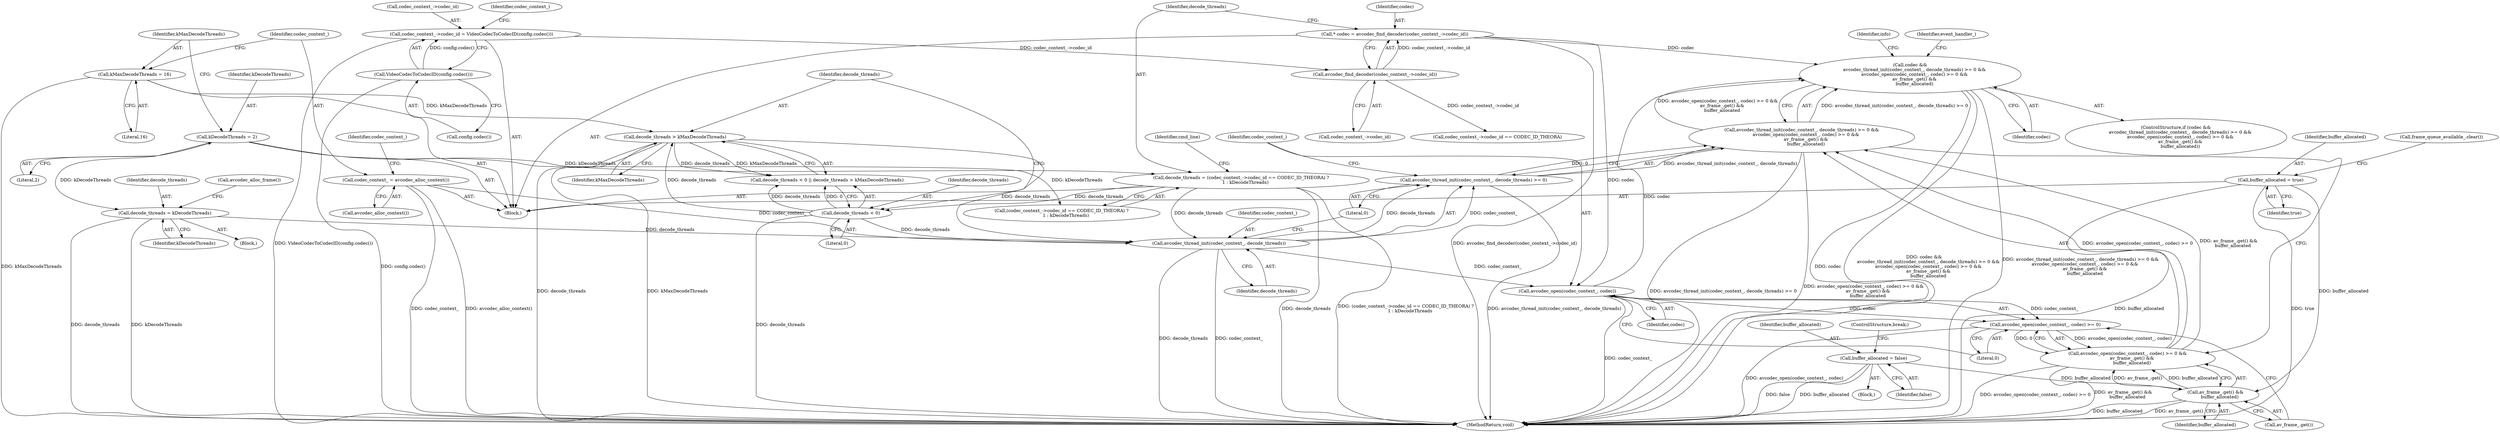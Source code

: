 digraph "0_Chrome_d304b5ec1b16766ea2cb552a27dc14df848d6a0e@API" {
"1000306" [label="(Call,codec &&\n      avcodec_thread_init(codec_context_, decode_threads) >= 0 &&\n      avcodec_open(codec_context_, codec) >= 0 &&\n      av_frame_.get() &&\n      buffer_allocated)"];
"1000186" [label="(Call,* codec = avcodec_find_decoder(codec_context_->codec_id))"];
"1000188" [label="(Call,avcodec_find_decoder(codec_context_->codec_id))"];
"1000127" [label="(Call,codec_context_->codec_id = VideoCodecToCodecID(config.codec()))"];
"1000131" [label="(Call,VideoCodecToCodecID(config.codec()))"];
"1000316" [label="(Call,avcodec_open(codec_context_, codec))"];
"1000310" [label="(Call,avcodec_thread_init(codec_context_, decode_threads))"];
"1000114" [label="(Call,codec_context_ = avcodec_alloc_context())"];
"1000222" [label="(Call,decode_threads > kMaxDecodeThreads)"];
"1000219" [label="(Call,decode_threads < 0)"];
"1000193" [label="(Call,decode_threads = (codec_context_->codec_id == CODEC_ID_THEORA) ?\n      1 : kDecodeThreads)"];
"1000107" [label="(Call,kDecodeThreads = 2)"];
"1000111" [label="(Call,kMaxDecodeThreads = 16)"];
"1000226" [label="(Call,decode_threads = kDecodeThreads)"];
"1000308" [label="(Call,avcodec_thread_init(codec_context_, decode_threads) >= 0 &&\n      avcodec_open(codec_context_, codec) >= 0 &&\n      av_frame_.get() &&\n      buffer_allocated)"];
"1000309" [label="(Call,avcodec_thread_init(codec_context_, decode_threads) >= 0)"];
"1000314" [label="(Call,avcodec_open(codec_context_, codec) >= 0 &&\n      av_frame_.get() &&\n      buffer_allocated)"];
"1000315" [label="(Call,avcodec_open(codec_context_, codec) >= 0)"];
"1000320" [label="(Call,av_frame_.get() &&\n      buffer_allocated)"];
"1000299" [label="(Call,buffer_allocated = false)"];
"1000271" [label="(Call,buffer_allocated = true)"];
"1000306" [label="(Call,codec &&\n      avcodec_thread_init(codec_context_, decode_threads) >= 0 &&\n      avcodec_open(codec_context_, codec) >= 0 &&\n      av_frame_.get() &&\n      buffer_allocated)"];
"1000334" [label="(MethodReturn,void)"];
"1000193" [label="(Call,decode_threads = (codec_context_->codec_id == CODEC_ID_THEORA) ?\n      1 : kDecodeThreads)"];
"1000219" [label="(Call,decode_threads < 0)"];
"1000218" [label="(Call,decode_threads < 0 || decode_threads > kMaxDecodeThreads)"];
"1000314" [label="(Call,avcodec_open(codec_context_, codec) >= 0 &&\n      av_frame_.get() &&\n      buffer_allocated)"];
"1000322" [label="(Identifier,buffer_allocated)"];
"1000221" [label="(Literal,0)"];
"1000274" [label="(Call,frame_queue_available_.clear())"];
"1000321" [label="(Call,av_frame_.get())"];
"1000111" [label="(Call,kMaxDecodeThreads = 16)"];
"1000113" [label="(Literal,16)"];
"1000119" [label="(Identifier,codec_context_)"];
"1000310" [label="(Call,avcodec_thread_init(codec_context_, decode_threads))"];
"1000311" [label="(Identifier,codec_context_)"];
"1000271" [label="(Call,buffer_allocated = true)"];
"1000114" [label="(Call,codec_context_ = avcodec_alloc_context())"];
"1000317" [label="(Identifier,codec_context_)"];
"1000300" [label="(Identifier,buffer_allocated)"];
"1000320" [label="(Call,av_frame_.get() &&\n      buffer_allocated)"];
"1000307" [label="(Identifier,codec)"];
"1000298" [label="(Block,)"];
"1000105" [label="(Block,)"];
"1000132" [label="(Call,config.codec())"];
"1000224" [label="(Identifier,kMaxDecodeThreads)"];
"1000230" [label="(Call,avcodec_alloc_frame())"];
"1000273" [label="(Identifier,true)"];
"1000312" [label="(Identifier,decode_threads)"];
"1000326" [label="(Identifier,info)"];
"1000115" [label="(Identifier,codec_context_)"];
"1000189" [label="(Call,codec_context_->codec_id)"];
"1000313" [label="(Literal,0)"];
"1000220" [label="(Identifier,decode_threads)"];
"1000226" [label="(Call,decode_threads = kDecodeThreads)"];
"1000186" [label="(Call,* codec = avcodec_find_decoder(codec_context_->codec_id))"];
"1000315" [label="(Call,avcodec_open(codec_context_, codec) >= 0)"];
"1000301" [label="(Identifier,false)"];
"1000308" [label="(Call,avcodec_thread_init(codec_context_, decode_threads) >= 0 &&\n      avcodec_open(codec_context_, codec) >= 0 &&\n      av_frame_.get() &&\n      buffer_allocated)"];
"1000135" [label="(Identifier,codec_context_)"];
"1000222" [label="(Call,decode_threads > kMaxDecodeThreads)"];
"1000128" [label="(Call,codec_context_->codec_id)"];
"1000302" [label="(ControlStructure,break;)"];
"1000299" [label="(Call,buffer_allocated = false)"];
"1000116" [label="(Call,avcodec_alloc_context())"];
"1000187" [label="(Identifier,codec)"];
"1000188" [label="(Call,avcodec_find_decoder(codec_context_->codec_id))"];
"1000196" [label="(Call,codec_context_->codec_id == CODEC_ID_THEORA)"];
"1000107" [label="(Call,kDecodeThreads = 2)"];
"1000223" [label="(Identifier,decode_threads)"];
"1000228" [label="(Identifier,kDecodeThreads)"];
"1000227" [label="(Identifier,decode_threads)"];
"1000318" [label="(Identifier,codec)"];
"1000330" [label="(Identifier,event_handler_)"];
"1000319" [label="(Literal,0)"];
"1000109" [label="(Literal,2)"];
"1000272" [label="(Identifier,buffer_allocated)"];
"1000225" [label="(Block,)"];
"1000127" [label="(Call,codec_context_->codec_id = VideoCodecToCodecID(config.codec()))"];
"1000205" [label="(Identifier,cmd_line)"];
"1000131" [label="(Call,VideoCodecToCodecID(config.codec()))"];
"1000112" [label="(Identifier,kMaxDecodeThreads)"];
"1000195" [label="(Call,(codec_context_->codec_id == CODEC_ID_THEORA) ?\n      1 : kDecodeThreads)"];
"1000108" [label="(Identifier,kDecodeThreads)"];
"1000305" [label="(ControlStructure,if (codec &&\n      avcodec_thread_init(codec_context_, decode_threads) >= 0 &&\n      avcodec_open(codec_context_, codec) >= 0 &&\n      av_frame_.get() &&\n      buffer_allocated))"];
"1000316" [label="(Call,avcodec_open(codec_context_, codec))"];
"1000194" [label="(Identifier,decode_threads)"];
"1000309" [label="(Call,avcodec_thread_init(codec_context_, decode_threads) >= 0)"];
"1000306" -> "1000305"  [label="AST: "];
"1000306" -> "1000307"  [label="CFG: "];
"1000306" -> "1000308"  [label="CFG: "];
"1000307" -> "1000306"  [label="AST: "];
"1000308" -> "1000306"  [label="AST: "];
"1000326" -> "1000306"  [label="CFG: "];
"1000330" -> "1000306"  [label="CFG: "];
"1000306" -> "1000334"  [label="DDG: codec"];
"1000306" -> "1000334"  [label="DDG: codec &&\n      avcodec_thread_init(codec_context_, decode_threads) >= 0 &&\n      avcodec_open(codec_context_, codec) >= 0 &&\n      av_frame_.get() &&\n      buffer_allocated"];
"1000306" -> "1000334"  [label="DDG: avcodec_thread_init(codec_context_, decode_threads) >= 0 &&\n      avcodec_open(codec_context_, codec) >= 0 &&\n      av_frame_.get() &&\n      buffer_allocated"];
"1000186" -> "1000306"  [label="DDG: codec"];
"1000316" -> "1000306"  [label="DDG: codec"];
"1000308" -> "1000306"  [label="DDG: avcodec_thread_init(codec_context_, decode_threads) >= 0"];
"1000308" -> "1000306"  [label="DDG: avcodec_open(codec_context_, codec) >= 0 &&\n      av_frame_.get() &&\n      buffer_allocated"];
"1000186" -> "1000105"  [label="AST: "];
"1000186" -> "1000188"  [label="CFG: "];
"1000187" -> "1000186"  [label="AST: "];
"1000188" -> "1000186"  [label="AST: "];
"1000194" -> "1000186"  [label="CFG: "];
"1000186" -> "1000334"  [label="DDG: avcodec_find_decoder(codec_context_->codec_id)"];
"1000188" -> "1000186"  [label="DDG: codec_context_->codec_id"];
"1000186" -> "1000316"  [label="DDG: codec"];
"1000188" -> "1000189"  [label="CFG: "];
"1000189" -> "1000188"  [label="AST: "];
"1000127" -> "1000188"  [label="DDG: codec_context_->codec_id"];
"1000188" -> "1000196"  [label="DDG: codec_context_->codec_id"];
"1000127" -> "1000105"  [label="AST: "];
"1000127" -> "1000131"  [label="CFG: "];
"1000128" -> "1000127"  [label="AST: "];
"1000131" -> "1000127"  [label="AST: "];
"1000135" -> "1000127"  [label="CFG: "];
"1000127" -> "1000334"  [label="DDG: VideoCodecToCodecID(config.codec())"];
"1000131" -> "1000127"  [label="DDG: config.codec()"];
"1000131" -> "1000132"  [label="CFG: "];
"1000132" -> "1000131"  [label="AST: "];
"1000131" -> "1000334"  [label="DDG: config.codec()"];
"1000316" -> "1000315"  [label="AST: "];
"1000316" -> "1000318"  [label="CFG: "];
"1000317" -> "1000316"  [label="AST: "];
"1000318" -> "1000316"  [label="AST: "];
"1000319" -> "1000316"  [label="CFG: "];
"1000316" -> "1000334"  [label="DDG: codec_context_"];
"1000316" -> "1000315"  [label="DDG: codec_context_"];
"1000316" -> "1000315"  [label="DDG: codec"];
"1000310" -> "1000316"  [label="DDG: codec_context_"];
"1000310" -> "1000309"  [label="AST: "];
"1000310" -> "1000312"  [label="CFG: "];
"1000311" -> "1000310"  [label="AST: "];
"1000312" -> "1000310"  [label="AST: "];
"1000313" -> "1000310"  [label="CFG: "];
"1000310" -> "1000334"  [label="DDG: decode_threads"];
"1000310" -> "1000334"  [label="DDG: codec_context_"];
"1000310" -> "1000309"  [label="DDG: codec_context_"];
"1000310" -> "1000309"  [label="DDG: decode_threads"];
"1000114" -> "1000310"  [label="DDG: codec_context_"];
"1000222" -> "1000310"  [label="DDG: decode_threads"];
"1000219" -> "1000310"  [label="DDG: decode_threads"];
"1000193" -> "1000310"  [label="DDG: decode_threads"];
"1000226" -> "1000310"  [label="DDG: decode_threads"];
"1000114" -> "1000105"  [label="AST: "];
"1000114" -> "1000116"  [label="CFG: "];
"1000115" -> "1000114"  [label="AST: "];
"1000116" -> "1000114"  [label="AST: "];
"1000119" -> "1000114"  [label="CFG: "];
"1000114" -> "1000334"  [label="DDG: codec_context_"];
"1000114" -> "1000334"  [label="DDG: avcodec_alloc_context()"];
"1000222" -> "1000218"  [label="AST: "];
"1000222" -> "1000224"  [label="CFG: "];
"1000223" -> "1000222"  [label="AST: "];
"1000224" -> "1000222"  [label="AST: "];
"1000218" -> "1000222"  [label="CFG: "];
"1000222" -> "1000334"  [label="DDG: decode_threads"];
"1000222" -> "1000334"  [label="DDG: kMaxDecodeThreads"];
"1000222" -> "1000218"  [label="DDG: decode_threads"];
"1000222" -> "1000218"  [label="DDG: kMaxDecodeThreads"];
"1000219" -> "1000222"  [label="DDG: decode_threads"];
"1000111" -> "1000222"  [label="DDG: kMaxDecodeThreads"];
"1000219" -> "1000218"  [label="AST: "];
"1000219" -> "1000221"  [label="CFG: "];
"1000220" -> "1000219"  [label="AST: "];
"1000221" -> "1000219"  [label="AST: "];
"1000223" -> "1000219"  [label="CFG: "];
"1000218" -> "1000219"  [label="CFG: "];
"1000219" -> "1000334"  [label="DDG: decode_threads"];
"1000219" -> "1000218"  [label="DDG: decode_threads"];
"1000219" -> "1000218"  [label="DDG: 0"];
"1000193" -> "1000219"  [label="DDG: decode_threads"];
"1000193" -> "1000105"  [label="AST: "];
"1000193" -> "1000195"  [label="CFG: "];
"1000194" -> "1000193"  [label="AST: "];
"1000195" -> "1000193"  [label="AST: "];
"1000205" -> "1000193"  [label="CFG: "];
"1000193" -> "1000334"  [label="DDG: decode_threads"];
"1000193" -> "1000334"  [label="DDG: (codec_context_->codec_id == CODEC_ID_THEORA) ?\n      1 : kDecodeThreads"];
"1000107" -> "1000193"  [label="DDG: kDecodeThreads"];
"1000107" -> "1000105"  [label="AST: "];
"1000107" -> "1000109"  [label="CFG: "];
"1000108" -> "1000107"  [label="AST: "];
"1000109" -> "1000107"  [label="AST: "];
"1000112" -> "1000107"  [label="CFG: "];
"1000107" -> "1000195"  [label="DDG: kDecodeThreads"];
"1000107" -> "1000226"  [label="DDG: kDecodeThreads"];
"1000111" -> "1000105"  [label="AST: "];
"1000111" -> "1000113"  [label="CFG: "];
"1000112" -> "1000111"  [label="AST: "];
"1000113" -> "1000111"  [label="AST: "];
"1000115" -> "1000111"  [label="CFG: "];
"1000111" -> "1000334"  [label="DDG: kMaxDecodeThreads"];
"1000226" -> "1000225"  [label="AST: "];
"1000226" -> "1000228"  [label="CFG: "];
"1000227" -> "1000226"  [label="AST: "];
"1000228" -> "1000226"  [label="AST: "];
"1000230" -> "1000226"  [label="CFG: "];
"1000226" -> "1000334"  [label="DDG: decode_threads"];
"1000226" -> "1000334"  [label="DDG: kDecodeThreads"];
"1000308" -> "1000309"  [label="CFG: "];
"1000308" -> "1000314"  [label="CFG: "];
"1000309" -> "1000308"  [label="AST: "];
"1000314" -> "1000308"  [label="AST: "];
"1000308" -> "1000334"  [label="DDG: avcodec_thread_init(codec_context_, decode_threads) >= 0"];
"1000308" -> "1000334"  [label="DDG: avcodec_open(codec_context_, codec) >= 0 &&\n      av_frame_.get() &&\n      buffer_allocated"];
"1000309" -> "1000308"  [label="DDG: avcodec_thread_init(codec_context_, decode_threads)"];
"1000309" -> "1000308"  [label="DDG: 0"];
"1000314" -> "1000308"  [label="DDG: avcodec_open(codec_context_, codec) >= 0"];
"1000314" -> "1000308"  [label="DDG: av_frame_.get() &&\n      buffer_allocated"];
"1000309" -> "1000313"  [label="CFG: "];
"1000313" -> "1000309"  [label="AST: "];
"1000317" -> "1000309"  [label="CFG: "];
"1000309" -> "1000334"  [label="DDG: avcodec_thread_init(codec_context_, decode_threads)"];
"1000314" -> "1000315"  [label="CFG: "];
"1000314" -> "1000320"  [label="CFG: "];
"1000315" -> "1000314"  [label="AST: "];
"1000320" -> "1000314"  [label="AST: "];
"1000314" -> "1000334"  [label="DDG: avcodec_open(codec_context_, codec) >= 0"];
"1000314" -> "1000334"  [label="DDG: av_frame_.get() &&\n      buffer_allocated"];
"1000315" -> "1000314"  [label="DDG: avcodec_open(codec_context_, codec)"];
"1000315" -> "1000314"  [label="DDG: 0"];
"1000320" -> "1000314"  [label="DDG: av_frame_.get()"];
"1000320" -> "1000314"  [label="DDG: buffer_allocated"];
"1000315" -> "1000319"  [label="CFG: "];
"1000319" -> "1000315"  [label="AST: "];
"1000321" -> "1000315"  [label="CFG: "];
"1000315" -> "1000334"  [label="DDG: avcodec_open(codec_context_, codec)"];
"1000320" -> "1000321"  [label="CFG: "];
"1000320" -> "1000322"  [label="CFG: "];
"1000321" -> "1000320"  [label="AST: "];
"1000322" -> "1000320"  [label="AST: "];
"1000320" -> "1000334"  [label="DDG: buffer_allocated"];
"1000320" -> "1000334"  [label="DDG: av_frame_.get()"];
"1000299" -> "1000320"  [label="DDG: buffer_allocated"];
"1000271" -> "1000320"  [label="DDG: buffer_allocated"];
"1000299" -> "1000298"  [label="AST: "];
"1000299" -> "1000301"  [label="CFG: "];
"1000300" -> "1000299"  [label="AST: "];
"1000301" -> "1000299"  [label="AST: "];
"1000302" -> "1000299"  [label="CFG: "];
"1000299" -> "1000334"  [label="DDG: false"];
"1000299" -> "1000334"  [label="DDG: buffer_allocated"];
"1000271" -> "1000105"  [label="AST: "];
"1000271" -> "1000273"  [label="CFG: "];
"1000272" -> "1000271"  [label="AST: "];
"1000273" -> "1000271"  [label="AST: "];
"1000274" -> "1000271"  [label="CFG: "];
"1000271" -> "1000334"  [label="DDG: true"];
"1000271" -> "1000334"  [label="DDG: buffer_allocated"];
}
